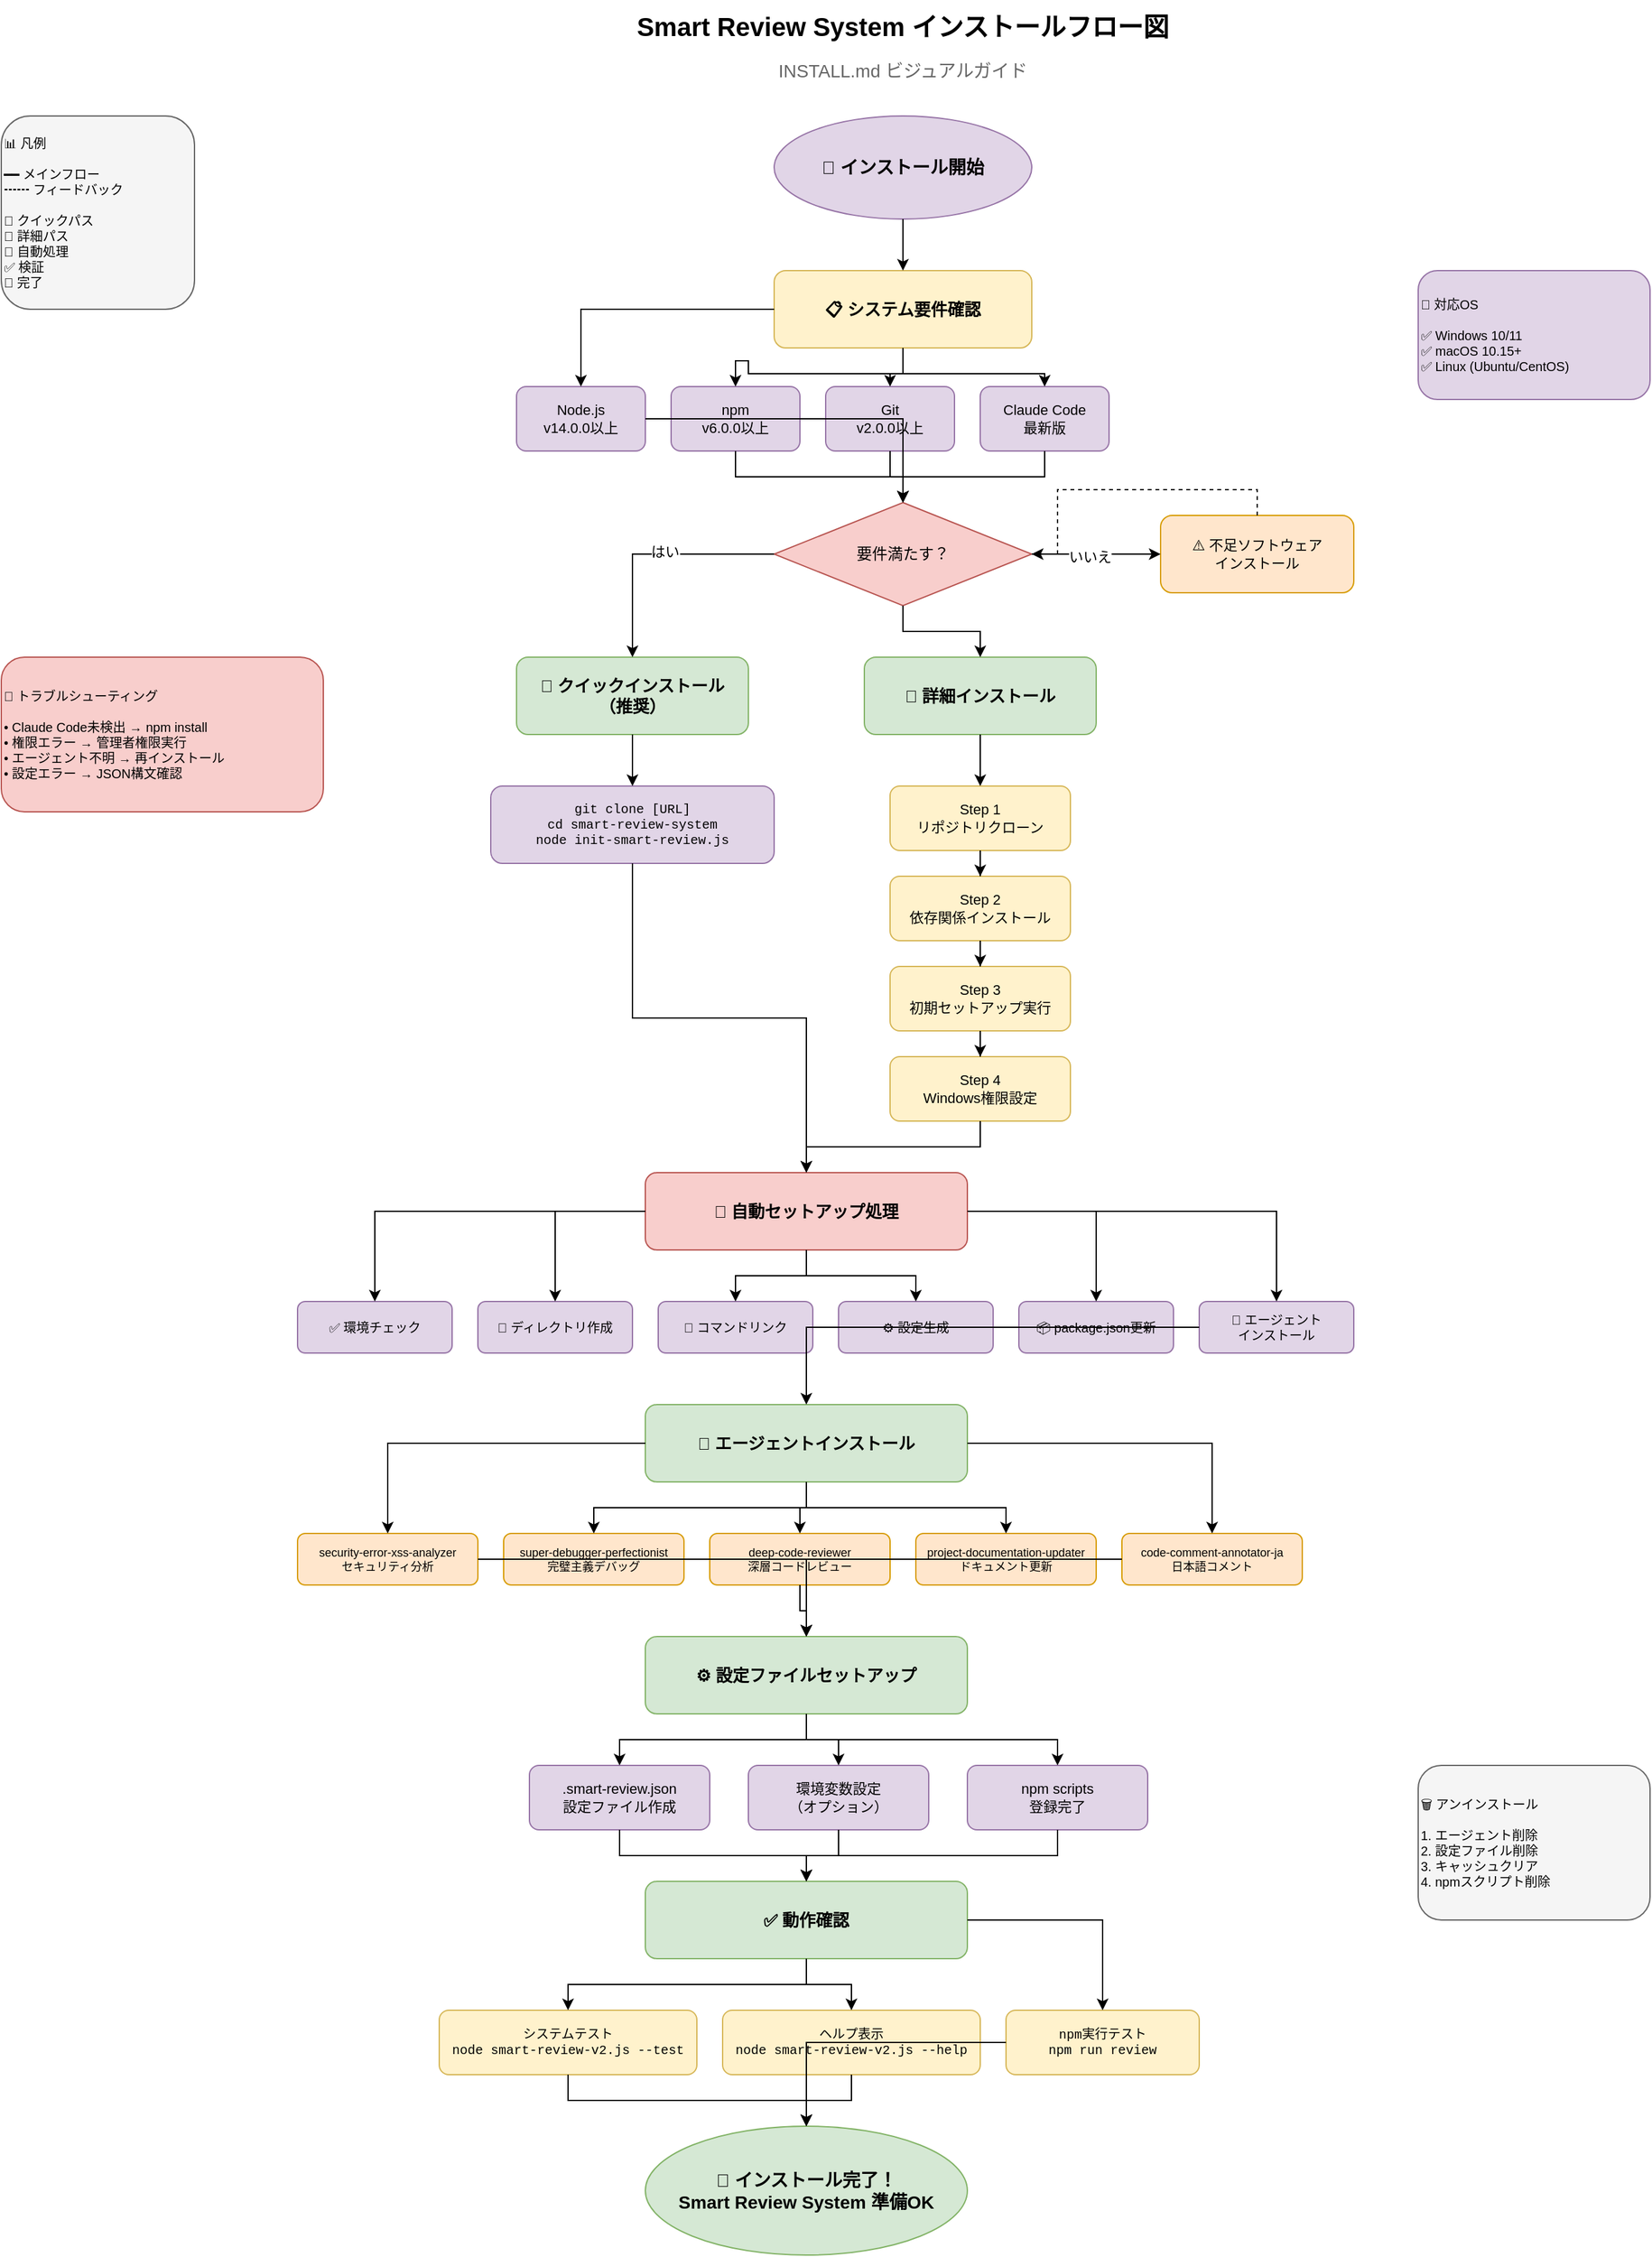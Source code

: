 <mxfile version="24.7.8" type="device">
  <diagram name="install-guide-flow" id="install-guide-flow">
    <mxGraphModel dx="1422" dy="754" grid="1" gridSize="10" guides="1" tooltips="1" connect="1" arrows="1" fold="1" page="1" pageScale="1" pageWidth="1654" pageHeight="2336" math="0" shadow="0">
      <root>
        <mxCell id="0" />
        <mxCell id="1" parent="0" />
        
        <!-- Title -->
        <mxCell id="title" value="Smart Review System インストールフロー図" style="text;html=1;align=center;verticalAlign=middle;whiteSpace=wrap;fontSize=20;fontStyle=1;fontColor=#000000" vertex="1" parent="1">
          <mxGeometry x="500" y="30" width="500" height="40" as="geometry" />
        </mxCell>
        
        <mxCell id="subtitle" value="INSTALL.md ビジュアルガイド" style="text;html=1;align=center;verticalAlign=middle;whiteSpace=wrap;fontSize=14;fontColor=#666666" vertex="1" parent="1">
          <mxGeometry x="600" y="70" width="300" height="30" as="geometry" />
        </mxCell>
        
        <!-- Start -->
        <mxCell id="start" value="🚀 インストール開始" style="ellipse;whiteSpace=wrap;html=1;fillColor=#e1d5e7;strokeColor=#9673a6;fontSize=14;fontStyle=1;fontColor=#000000" vertex="1" parent="1">
          <mxGeometry x="650" y="120" width="200" height="80" as="geometry" />
        </mxCell>
        
        <!-- System Requirements Section -->
        <mxCell id="sysreq" value="📋 システム要件確認" style="rounded=1;whiteSpace=wrap;html=1;fillColor=#fff2cc;strokeColor=#d6b656;fontSize=13;fontStyle=1;fontColor=#000000" vertex="1" parent="1">
          <mxGeometry x="650" y="240" width="200" height="60" as="geometry" />
        </mxCell>
        
        <mxCell id="reqcheck1" value="Node.js&#10;v14.0.0以上" style="rounded=1;whiteSpace=wrap;html=1;fillColor=#e1d5e7;strokeColor=#9673a6;fontSize=11;fontColor=#000000" vertex="1" parent="1">
          <mxGeometry x="450" y="330" width="100" height="50" as="geometry" />
        </mxCell>
        
        <mxCell id="reqcheck2" value="npm&#10;v6.0.0以上" style="rounded=1;whiteSpace=wrap;html=1;fillColor=#e1d5e7;strokeColor=#9673a6;fontSize=11;fontColor=#000000" vertex="1" parent="1">
          <mxGeometry x="570" y="330" width="100" height="50" as="geometry" />
        </mxCell>
        
        <mxCell id="reqcheck3" value="Git&#10;v2.0.0以上" style="rounded=1;whiteSpace=wrap;html=1;fillColor=#e1d5e7;strokeColor=#9673a6;fontSize=11;fontColor=#000000" vertex="1" parent="1">
          <mxGeometry x="690" y="330" width="100" height="50" as="geometry" />
        </mxCell>
        
        <mxCell id="reqcheck4" value="Claude Code&#10;最新版" style="rounded=1;whiteSpace=wrap;html=1;fillColor=#e1d5e7;strokeColor=#9673a6;fontSize=11;fontColor=#000000" vertex="1" parent="1">
          <mxGeometry x="810" y="330" width="100" height="50" as="geometry" />
        </mxCell>
        
        <mxCell id="reqbranch" value="要件満たす？" style="rhombus;whiteSpace=wrap;html=1;fillColor=#f8cecc;strokeColor=#b85450;fontSize=12;fontColor=#000000" vertex="1" parent="1">
          <mxGeometry x="650" y="420" width="200" height="80" as="geometry" />
        </mxCell>
        
        <mxCell id="reqinstall" value="⚠️ 不足ソフトウェア&#10;インストール" style="rounded=1;whiteSpace=wrap;html=1;fillColor=#ffe6cc;strokeColor=#d79b00;fontSize=11;fontColor=#000000" vertex="1" parent="1">
          <mxGeometry x="950" y="430" width="150" height="60" as="geometry" />
        </mxCell>
        
        <!-- Quick Install Path -->
        <mxCell id="quickpath" value="🚄 クイックインストール&#10;（推奨）" style="rounded=1;whiteSpace=wrap;html=1;fillColor=#d5e8d4;strokeColor=#82b366;fontSize=13;fontStyle=1;fontColor=#000000" vertex="1" parent="1">
          <mxGeometry x="450" y="540" width="180" height="60" as="geometry" />
        </mxCell>
        
        <mxCell id="quickcmd" value="git clone [URL]&#10;cd smart-review-system&#10;node init-smart-review.js" style="rounded=1;whiteSpace=wrap;html=1;fillColor=#e1d5e7;strokeColor=#9673a6;fontSize=10;fontFamily=Courier New;fontColor=#000000" vertex="1" parent="1">
          <mxGeometry x="430" y="640" width="220" height="60" as="geometry" />
        </mxCell>
        
        <!-- Detailed Install Path -->
        <mxCell id="detailpath" value="📝 詳細インストール" style="rounded=1;whiteSpace=wrap;html=1;fillColor=#d5e8d4;strokeColor=#82b366;fontSize=13;fontStyle=1;fontColor=#000000" vertex="1" parent="1">
          <mxGeometry x="720" y="540" width="180" height="60" as="geometry" />
        </mxCell>
        
        <mxCell id="step1" value="Step 1&#10;リポジトリクローン" style="rounded=1;whiteSpace=wrap;html=1;fillColor=#fff2cc;strokeColor=#d6b656;fontSize=11;fontColor=#000000" vertex="1" parent="1">
          <mxGeometry x="740" y="640" width="140" height="50" as="geometry" />
        </mxCell>
        
        <mxCell id="step2" value="Step 2&#10;依存関係インストール" style="rounded=1;whiteSpace=wrap;html=1;fillColor=#fff2cc;strokeColor=#d6b656;fontSize=11;fontColor=#000000" vertex="1" parent="1">
          <mxGeometry x="740" y="710" width="140" height="50" as="geometry" />
        </mxCell>
        
        <mxCell id="step3" value="Step 3&#10;初期セットアップ実行" style="rounded=1;whiteSpace=wrap;html=1;fillColor=#fff2cc;strokeColor=#d6b656;fontSize=11;fontColor=#000000" vertex="1" parent="1">
          <mxGeometry x="740" y="780" width="140" height="50" as="geometry" />
        </mxCell>
        
        <mxCell id="step4" value="Step 4&#10;Windows権限設定" style="rounded=1;whiteSpace=wrap;html=1;fillColor=#fff2cc;strokeColor=#d6b656;fontSize=11;fontColor=#000000" vertex="1" parent="1">
          <mxGeometry x="740" y="850" width="140" height="50" as="geometry" />
        </mxCell>
        
        <!-- Auto Setup Process -->
        <mxCell id="autosetup" value="🔄 自動セットアップ処理" style="rounded=1;whiteSpace=wrap;html=1;fillColor=#f8cecc;strokeColor=#b85450;fontSize=13;fontStyle=1;fontColor=#000000" vertex="1" parent="1">
          <mxGeometry x="550" y="940" width="250" height="60" as="geometry" />
        </mxCell>
        
        <mxCell id="auto1" value="✅ 環境チェック" style="rounded=1;whiteSpace=wrap;html=1;fillColor=#e1d5e7;strokeColor=#9673a6;fontSize=10;fontColor=#000000" vertex="1" parent="1">
          <mxGeometry x="280" y="1040" width="120" height="40" as="geometry" />
        </mxCell>
        
        <mxCell id="auto2" value="📁 ディレクトリ作成" style="rounded=1;whiteSpace=wrap;html=1;fillColor=#e1d5e7;strokeColor=#9673a6;fontSize=10;fontColor=#000000" vertex="1" parent="1">
          <mxGeometry x="420" y="1040" width="120" height="40" as="geometry" />
        </mxCell>
        
        <mxCell id="auto3" value="🔗 コマンドリンク" style="rounded=1;whiteSpace=wrap;html=1;fillColor=#e1d5e7;strokeColor=#9673a6;fontSize=10;fontColor=#000000" vertex="1" parent="1">
          <mxGeometry x="560" y="1040" width="120" height="40" as="geometry" />
        </mxCell>
        
        <mxCell id="auto4" value="⚙️ 設定生成" style="rounded=1;whiteSpace=wrap;html=1;fillColor=#e1d5e7;strokeColor=#9673a6;fontSize=10;fontColor=#000000" vertex="1" parent="1">
          <mxGeometry x="700" y="1040" width="120" height="40" as="geometry" />
        </mxCell>
        
        <mxCell id="auto5" value="📦 package.json更新" style="rounded=1;whiteSpace=wrap;html=1;fillColor=#e1d5e7;strokeColor=#9673a6;fontSize=10;fontColor=#000000" vertex="1" parent="1">
          <mxGeometry x="840" y="1040" width="120" height="40" as="geometry" />
        </mxCell>
        
        <mxCell id="auto6" value="🤖 エージェント&#10;インストール" style="rounded=1;whiteSpace=wrap;html=1;fillColor=#e1d5e7;strokeColor=#9673a6;fontSize=10;fontColor=#000000" vertex="1" parent="1">
          <mxGeometry x="980" y="1040" width="120" height="40" as="geometry" />
        </mxCell>
        
        <!-- Agent Installation -->
        <mxCell id="agentinstall" value="🤖 エージェントインストール" style="rounded=1;whiteSpace=wrap;html=1;fillColor=#d5e8d4;strokeColor=#82b366;fontSize=13;fontStyle=1;fontColor=#000000" vertex="1" parent="1">
          <mxGeometry x="550" y="1120" width="250" height="60" as="geometry" />
        </mxCell>
        
        <mxCell id="agent1" value="security-error-xss-analyzer&#10;セキュリティ分析" style="rounded=1;whiteSpace=wrap;html=1;fillColor=#ffe6cc;strokeColor=#d79b00;fontSize=9;fontColor=#000000" vertex="1" parent="1">
          <mxGeometry x="280" y="1220" width="140" height="40" as="geometry" />
        </mxCell>
        
        <mxCell id="agent2" value="super-debugger-perfectionist&#10;完璧主義デバッグ" style="rounded=1;whiteSpace=wrap;html=1;fillColor=#ffe6cc;strokeColor=#d79b00;fontSize=9;fontColor=#000000" vertex="1" parent="1">
          <mxGeometry x="440" y="1220" width="140" height="40" as="geometry" />
        </mxCell>
        
        <mxCell id="agent3" value="deep-code-reviewer&#10;深層コードレビュー" style="rounded=1;whiteSpace=wrap;html=1;fillColor=#ffe6cc;strokeColor=#d79b00;fontSize=9;fontColor=#000000" vertex="1" parent="1">
          <mxGeometry x="600" y="1220" width="140" height="40" as="geometry" />
        </mxCell>
        
        <mxCell id="agent4" value="project-documentation-updater&#10;ドキュメント更新" style="rounded=1;whiteSpace=wrap;html=1;fillColor=#ffe6cc;strokeColor=#d79b00;fontSize=9;fontColor=#000000" vertex="1" parent="1">
          <mxGeometry x="760" y="1220" width="140" height="40" as="geometry" />
        </mxCell>
        
        <mxCell id="agent5" value="code-comment-annotator-ja&#10;日本語コメント" style="rounded=1;whiteSpace=wrap;html=1;fillColor=#ffe6cc;strokeColor=#d79b00;fontSize=9;fontColor=#000000" vertex="1" parent="1">
          <mxGeometry x="920" y="1220" width="140" height="40" as="geometry" />
        </mxCell>
        
        <!-- Configuration -->
        <mxCell id="config" value="⚙️ 設定ファイルセットアップ" style="rounded=1;whiteSpace=wrap;html=1;fillColor=#d5e8d4;strokeColor=#82b366;fontSize=13;fontStyle=1;fontColor=#000000" vertex="1" parent="1">
          <mxGeometry x="550" y="1300" width="250" height="60" as="geometry" />
        </mxCell>
        
        <mxCell id="configfile" value=".smart-review.json&#10;設定ファイル作成" style="rounded=1;whiteSpace=wrap;html=1;fillColor=#e1d5e7;strokeColor=#9673a6;fontSize=11;fontColor=#000000" vertex="1" parent="1">
          <mxGeometry x="460" y="1400" width="140" height="50" as="geometry" />
        </mxCell>
        
        <mxCell id="envvars" value="環境変数設定&#10;（オプション）" style="rounded=1;whiteSpace=wrap;html=1;fillColor=#e1d5e7;strokeColor=#9673a6;fontSize=11;fontColor=#000000" vertex="1" parent="1">
          <mxGeometry x="630" y="1400" width="140" height="50" as="geometry" />
        </mxCell>
        
        <mxCell id="npmscripts" value="npm scripts&#10;登録完了" style="rounded=1;whiteSpace=wrap;html=1;fillColor=#e1d5e7;strokeColor=#9673a6;fontSize=11;fontColor=#000000" vertex="1" parent="1">
          <mxGeometry x="800" y="1400" width="140" height="50" as="geometry" />
        </mxCell>
        
        <!-- Verification -->
        <mxCell id="verify" value="✅ 動作確認" style="rounded=1;whiteSpace=wrap;html=1;fillColor=#d5e8d4;strokeColor=#82b366;fontSize=13;fontStyle=1;fontColor=#000000" vertex="1" parent="1">
          <mxGeometry x="550" y="1490" width="250" height="60" as="geometry" />
        </mxCell>
        
        <mxCell id="verifytest" value="システムテスト&#10;node smart-review-v2.js --test" style="rounded=1;whiteSpace=wrap;html=1;fillColor=#fff2cc;strokeColor=#d6b656;fontSize=10;fontFamily=Courier New;fontColor=#000000" vertex="1" parent="1">
          <mxGeometry x="390" y="1590" width="200" height="50" as="geometry" />
        </mxCell>
        
        <mxCell id="verifyhelp" value="ヘルプ表示&#10;node smart-review-v2.js --help" style="rounded=1;whiteSpace=wrap;html=1;fillColor=#fff2cc;strokeColor=#d6b656;fontSize=10;fontFamily=Courier New;fontColor=#000000" vertex="1" parent="1">
          <mxGeometry x="610" y="1590" width="200" height="50" as="geometry" />
        </mxCell>
        
        <mxCell id="verifynpm" value="npm実行テスト&#10;npm run review" style="rounded=1;whiteSpace=wrap;html=1;fillColor=#fff2cc;strokeColor=#d6b656;fontSize=10;fontFamily=Courier New;fontColor=#000000" vertex="1" parent="1">
          <mxGeometry x="830" y="1590" width="150" height="50" as="geometry" />
        </mxCell>
        
        <!-- Success -->
        <mxCell id="success" value="🎉 インストール完了！&#10;Smart Review System 準備OK" style="ellipse;whiteSpace=wrap;html=1;fillColor=#d5e8d4;strokeColor=#82b366;fontSize=14;fontStyle=1;fontColor=#000000" vertex="1" parent="1">
          <mxGeometry x="550" y="1680" width="250" height="100" as="geometry" />
        </mxCell>
        
        <!-- Troubleshooting Box -->
        <mxCell id="troubleshoot" value="🔧 トラブルシューティング&#10;&#10;• Claude Code未検出 → npm install&#10;• 権限エラー → 管理者権限実行&#10;• エージェント不明 → 再インストール&#10;• 設定エラー → JSON構文確認" style="rounded=1;whiteSpace=wrap;html=1;fillColor=#f8cecc;strokeColor=#b85450;fontSize=10;align=left;fontColor=#000000" vertex="1" parent="1">
          <mxGeometry x="50" y="540" width="250" height="120" as="geometry" />
        </mxCell>
        
        <!-- OS Support Box -->
        <mxCell id="osbox" value="📱 対応OS&#10;&#10;✅ Windows 10/11&#10;✅ macOS 10.15+&#10;✅ Linux (Ubuntu/CentOS)" style="rounded=1;whiteSpace=wrap;html=1;fillColor=#e1d5e7;strokeColor=#9673a6;fontSize=10;align=left;fontColor=#000000" vertex="1" parent="1">
          <mxGeometry x="1150" y="240" width="180" height="100" as="geometry" />
        </mxCell>
        
        <!-- Uninstall Box -->
        <mxCell id="uninstall" value="🗑️ アンインストール&#10;&#10;1. エージェント削除&#10;2. 設定ファイル削除&#10;3. キャッシュクリア&#10;4. npmスクリプト削除" style="rounded=1;whiteSpace=wrap;html=1;fillColor=#f5f5f5;strokeColor=#666666;fontSize=10;align=left;fontColor=#000000" vertex="1" parent="1">
          <mxGeometry x="1150" y="1400" width="180" height="120" as="geometry" />
        </mxCell>
        
        <!-- Main Flow Arrows -->
        <mxCell id="arrow1" style="edgeStyle=orthogonalEdgeStyle;rounded=0;orthogonalLoop=1;jettySize=auto;html=1;strokeColor=#000000" edge="1" parent="1" source="start" target="sysreq">
          <mxGeometry relative="1" as="geometry" />
        </mxCell>
        
        <mxCell id="arrow2" style="edgeStyle=orthogonalEdgeStyle;rounded=0;orthogonalLoop=1;jettySize=auto;html=1;strokeColor=#000000" edge="1" parent="1" source="sysreq" target="reqcheck1">
          <mxGeometry relative="1" as="geometry" />
        </mxCell>
        
        <mxCell id="arrow3" style="edgeStyle=orthogonalEdgeStyle;rounded=0;orthogonalLoop=1;jettySize=auto;html=1;strokeColor=#000000" edge="1" parent="1" source="sysreq" target="reqcheck2">
          <mxGeometry relative="1" as="geometry" />
        </mxCell>
        
        <mxCell id="arrow4" style="edgeStyle=orthogonalEdgeStyle;rounded=0;orthogonalLoop=1;jettySize=auto;html=1;strokeColor=#000000" edge="1" parent="1" source="sysreq" target="reqcheck3">
          <mxGeometry relative="1" as="geometry" />
        </mxCell>
        
        <mxCell id="arrow5" style="edgeStyle=orthogonalEdgeStyle;rounded=0;orthogonalLoop=1;jettySize=auto;html=1;strokeColor=#000000" edge="1" parent="1" source="sysreq" target="reqcheck4">
          <mxGeometry relative="1" as="geometry" />
        </mxCell>
        
        <mxCell id="arrow6" style="edgeStyle=orthogonalEdgeStyle;rounded=0;orthogonalLoop=1;jettySize=auto;html=1;strokeColor=#000000" edge="1" parent="1" source="reqcheck1" target="reqbranch">
          <mxGeometry relative="1" as="geometry" />
        </mxCell>
        
        <mxCell id="arrow7" style="edgeStyle=orthogonalEdgeStyle;rounded=0;orthogonalLoop=1;jettySize=auto;html=1;strokeColor=#000000" edge="1" parent="1" source="reqcheck2" target="reqbranch">
          <mxGeometry relative="1" as="geometry" />
        </mxCell>
        
        <mxCell id="arrow8" style="edgeStyle=orthogonalEdgeStyle;rounded=0;orthogonalLoop=1;jettySize=auto;html=1;strokeColor=#000000" edge="1" parent="1" source="reqcheck3" target="reqbranch">
          <mxGeometry relative="1" as="geometry" />
        </mxCell>
        
        <mxCell id="arrow9" style="edgeStyle=orthogonalEdgeStyle;rounded=0;orthogonalLoop=1;jettySize=auto;html=1;strokeColor=#000000" edge="1" parent="1" source="reqcheck4" target="reqbranch">
          <mxGeometry relative="1" as="geometry" />
        </mxCell>
        
        <mxCell id="arrow10" style="edgeStyle=orthogonalEdgeStyle;rounded=0;orthogonalLoop=1;jettySize=auto;html=1;strokeColor=#000000" edge="1" parent="1" source="reqbranch" target="reqinstall">
          <mxGeometry relative="1" as="geometry" />
        </mxCell>
        <mxCell id="arrow10label" value="いいえ" style="edgeLabel;html=1;align=center;verticalAlign=middle;resizable=0;points=[];fontColor=#000000" vertex="1" connectable="0" parent="arrow10">
          <mxGeometry x="-0.1" y="-2" relative="1" as="geometry">
            <mxPoint as="offset" />
          </mxGeometry>
        </mxCell>
        
        <mxCell id="arrow11" style="edgeStyle=orthogonalEdgeStyle;rounded=0;orthogonalLoop=1;jettySize=auto;html=1;strokeColor=#000000" edge="1" parent="1" source="reqbranch" target="quickpath">
          <mxGeometry relative="1" as="geometry" />
        </mxCell>
        <mxCell id="arrow11label" value="はい" style="edgeLabel;html=1;align=center;verticalAlign=middle;resizable=0;points=[];fontColor=#000000" vertex="1" connectable="0" parent="arrow11">
          <mxGeometry x="-0.1" y="-2" relative="1" as="geometry">
            <mxPoint as="offset" />
          </mxGeometry>
        </mxCell>
        
        <mxCell id="arrow12" style="edgeStyle=orthogonalEdgeStyle;rounded=0;orthogonalLoop=1;jettySize=auto;html=1;strokeColor=#000000" edge="1" parent="1" source="reqbranch" target="detailpath">
          <mxGeometry relative="1" as="geometry" />
        </mxCell>
        
        <mxCell id="arrow13" style="edgeStyle=orthogonalEdgeStyle;rounded=0;orthogonalLoop=1;jettySize=auto;html=1;strokeColor=#000000" edge="1" parent="1" source="quickpath" target="quickcmd">
          <mxGeometry relative="1" as="geometry" />
        </mxCell>
        
        <mxCell id="arrow14" style="edgeStyle=orthogonalEdgeStyle;rounded=0;orthogonalLoop=1;jettySize=auto;html=1;strokeColor=#000000" edge="1" parent="1" source="detailpath" target="step1">
          <mxGeometry relative="1" as="geometry" />
        </mxCell>
        
        <mxCell id="arrow15" style="edgeStyle=orthogonalEdgeStyle;rounded=0;orthogonalLoop=1;jettySize=auto;html=1;strokeColor=#000000" edge="1" parent="1" source="step1" target="step2">
          <mxGeometry relative="1" as="geometry" />
        </mxCell>
        
        <mxCell id="arrow16" style="edgeStyle=orthogonalEdgeStyle;rounded=0;orthogonalLoop=1;jettySize=auto;html=1;strokeColor=#000000" edge="1" parent="1" source="step2" target="step3">
          <mxGeometry relative="1" as="geometry" />
        </mxCell>
        
        <mxCell id="arrow17" style="edgeStyle=orthogonalEdgeStyle;rounded=0;orthogonalLoop=1;jettySize=auto;html=1;strokeColor=#000000" edge="1" parent="1" source="step3" target="step4">
          <mxGeometry relative="1" as="geometry" />
        </mxCell>
        
        <mxCell id="arrow18" style="edgeStyle=orthogonalEdgeStyle;rounded=0;orthogonalLoop=1;jettySize=auto;html=1;strokeColor=#000000" edge="1" parent="1" source="quickcmd" target="autosetup">
          <mxGeometry relative="1" as="geometry" />
        </mxCell>
        
        <mxCell id="arrow19" style="edgeStyle=orthogonalEdgeStyle;rounded=0;orthogonalLoop=1;jettySize=auto;html=1;strokeColor=#000000" edge="1" parent="1" source="step4" target="autosetup">
          <mxGeometry relative="1" as="geometry" />
        </mxCell>
        
        <mxCell id="arrow20" style="edgeStyle=orthogonalEdgeStyle;rounded=0;orthogonalLoop=1;jettySize=auto;html=1;strokeColor=#000000" edge="1" parent="1" source="autosetup" target="auto1">
          <mxGeometry relative="1" as="geometry" />
        </mxCell>
        
        <mxCell id="arrow21" style="edgeStyle=orthogonalEdgeStyle;rounded=0;orthogonalLoop=1;jettySize=auto;html=1;strokeColor=#000000" edge="1" parent="1" source="autosetup" target="auto2">
          <mxGeometry relative="1" as="geometry" />
        </mxCell>
        
        <mxCell id="arrow22" style="edgeStyle=orthogonalEdgeStyle;rounded=0;orthogonalLoop=1;jettySize=auto;html=1;strokeColor=#000000" edge="1" parent="1" source="autosetup" target="auto3">
          <mxGeometry relative="1" as="geometry" />
        </mxCell>
        
        <mxCell id="arrow23" style="edgeStyle=orthogonalEdgeStyle;rounded=0;orthogonalLoop=1;jettySize=auto;html=1;strokeColor=#000000" edge="1" parent="1" source="autosetup" target="auto4">
          <mxGeometry relative="1" as="geometry" />
        </mxCell>
        
        <mxCell id="arrow24" style="edgeStyle=orthogonalEdgeStyle;rounded=0;orthogonalLoop=1;jettySize=auto;html=1;strokeColor=#000000" edge="1" parent="1" source="autosetup" target="auto5">
          <mxGeometry relative="1" as="geometry" />
        </mxCell>
        
        <mxCell id="arrow25" style="edgeStyle=orthogonalEdgeStyle;rounded=0;orthogonalLoop=1;jettySize=auto;html=1;strokeColor=#000000" edge="1" parent="1" source="autosetup" target="auto6">
          <mxGeometry relative="1" as="geometry" />
        </mxCell>
        
        <mxCell id="arrow26" style="edgeStyle=orthogonalEdgeStyle;rounded=0;orthogonalLoop=1;jettySize=auto;html=1;strokeColor=#000000" edge="1" parent="1" source="auto6" target="agentinstall">
          <mxGeometry relative="1" as="geometry" />
        </mxCell>
        
        <mxCell id="arrow27" style="edgeStyle=orthogonalEdgeStyle;rounded=0;orthogonalLoop=1;jettySize=auto;html=1;strokeColor=#000000" edge="1" parent="1" source="agentinstall" target="agent1">
          <mxGeometry relative="1" as="geometry" />
        </mxCell>
        
        <mxCell id="arrow28" style="edgeStyle=orthogonalEdgeStyle;rounded=0;orthogonalLoop=1;jettySize=auto;html=1;strokeColor=#000000" edge="1" parent="1" source="agentinstall" target="agent2">
          <mxGeometry relative="1" as="geometry" />
        </mxCell>
        
        <mxCell id="arrow29" style="edgeStyle=orthogonalEdgeStyle;rounded=0;orthogonalLoop=1;jettySize=auto;html=1;strokeColor=#000000" edge="1" parent="1" source="agentinstall" target="agent3">
          <mxGeometry relative="1" as="geometry" />
        </mxCell>
        
        <mxCell id="arrow30" style="edgeStyle=orthogonalEdgeStyle;rounded=0;orthogonalLoop=1;jettySize=auto;html=1;strokeColor=#000000" edge="1" parent="1" source="agentinstall" target="agent4">
          <mxGeometry relative="1" as="geometry" />
        </mxCell>
        
        <mxCell id="arrow31" style="edgeStyle=orthogonalEdgeStyle;rounded=0;orthogonalLoop=1;jettySize=auto;html=1;strokeColor=#000000" edge="1" parent="1" source="agentinstall" target="agent5">
          <mxGeometry relative="1" as="geometry" />
        </mxCell>
        
        <mxCell id="arrow32" style="edgeStyle=orthogonalEdgeStyle;rounded=0;orthogonalLoop=1;jettySize=auto;html=1;strokeColor=#000000" edge="1" parent="1" source="agent1" target="config">
          <mxGeometry relative="1" as="geometry" />
        </mxCell>
        
        <mxCell id="arrow33" style="edgeStyle=orthogonalEdgeStyle;rounded=0;orthogonalLoop=1;jettySize=auto;html=1;strokeColor=#000000" edge="1" parent="1" source="agent3" target="config">
          <mxGeometry relative="1" as="geometry" />
        </mxCell>
        
        <mxCell id="arrow34" style="edgeStyle=orthogonalEdgeStyle;rounded=0;orthogonalLoop=1;jettySize=auto;html=1;strokeColor=#000000" edge="1" parent="1" source="agent5" target="config">
          <mxGeometry relative="1" as="geometry" />
        </mxCell>
        
        <mxCell id="arrow35" style="edgeStyle=orthogonalEdgeStyle;rounded=0;orthogonalLoop=1;jettySize=auto;html=1;strokeColor=#000000" edge="1" parent="1" source="config" target="configfile">
          <mxGeometry relative="1" as="geometry" />
        </mxCell>
        
        <mxCell id="arrow36" style="edgeStyle=orthogonalEdgeStyle;rounded=0;orthogonalLoop=1;jettySize=auto;html=1;strokeColor=#000000" edge="1" parent="1" source="config" target="envvars">
          <mxGeometry relative="1" as="geometry" />
        </mxCell>
        
        <mxCell id="arrow37" style="edgeStyle=orthogonalEdgeStyle;rounded=0;orthogonalLoop=1;jettySize=auto;html=1;strokeColor=#000000" edge="1" parent="1" source="config" target="npmscripts">
          <mxGeometry relative="1" as="geometry" />
        </mxCell>
        
        <mxCell id="arrow38" style="edgeStyle=orthogonalEdgeStyle;rounded=0;orthogonalLoop=1;jettySize=auto;html=1;strokeColor=#000000" edge="1" parent="1" source="configfile" target="verify">
          <mxGeometry relative="1" as="geometry" />
        </mxCell>
        
        <mxCell id="arrow39" style="edgeStyle=orthogonalEdgeStyle;rounded=0;orthogonalLoop=1;jettySize=auto;html=1;strokeColor=#000000" edge="1" parent="1" source="envvars" target="verify">
          <mxGeometry relative="1" as="geometry" />
        </mxCell>
        
        <mxCell id="arrow40" style="edgeStyle=orthogonalEdgeStyle;rounded=0;orthogonalLoop=1;jettySize=auto;html=1;strokeColor=#000000" edge="1" parent="1" source="npmscripts" target="verify">
          <mxGeometry relative="1" as="geometry" />
        </mxCell>
        
        <mxCell id="arrow41" style="edgeStyle=orthogonalEdgeStyle;rounded=0;orthogonalLoop=1;jettySize=auto;html=1;strokeColor=#000000" edge="1" parent="1" source="verify" target="verifytest">
          <mxGeometry relative="1" as="geometry" />
        </mxCell>
        
        <mxCell id="arrow42" style="edgeStyle=orthogonalEdgeStyle;rounded=0;orthogonalLoop=1;jettySize=auto;html=1;strokeColor=#000000" edge="1" parent="1" source="verify" target="verifyhelp">
          <mxGeometry relative="1" as="geometry" />
        </mxCell>
        
        <mxCell id="arrow43" style="edgeStyle=orthogonalEdgeStyle;rounded=0;orthogonalLoop=1;jettySize=auto;html=1;strokeColor=#000000" edge="1" parent="1" source="verify" target="verifynpm">
          <mxGeometry relative="1" as="geometry" />
        </mxCell>
        
        <mxCell id="arrow44" style="edgeStyle=orthogonalEdgeStyle;rounded=0;orthogonalLoop=1;jettySize=auto;html=1;strokeColor=#000000" edge="1" parent="1" source="verifytest" target="success">
          <mxGeometry relative="1" as="geometry" />
        </mxCell>
        
        <mxCell id="arrow45" style="edgeStyle=orthogonalEdgeStyle;rounded=0;orthogonalLoop=1;jettySize=auto;html=1;strokeColor=#000000" edge="1" parent="1" source="verifyhelp" target="success">
          <mxGeometry relative="1" as="geometry" />
        </mxCell>
        
        <mxCell id="arrow46" style="edgeStyle=orthogonalEdgeStyle;rounded=0;orthogonalLoop=1;jettySize=auto;html=1;strokeColor=#000000" edge="1" parent="1" source="verifynpm" target="success">
          <mxGeometry relative="1" as="geometry" />
        </mxCell>
        
        <!-- Back Arrow from reqinstall -->
        <mxCell id="arrow47" style="edgeStyle=orthogonalEdgeStyle;rounded=0;orthogonalLoop=1;jettySize=auto;html=1;strokeColor=#000000;dashed=1" edge="1" parent="1" source="reqinstall" target="reqbranch">
          <mxGeometry relative="1" as="geometry">
            <Array as="points">
              <mxPoint x="1025" y="410" />
              <mxPoint x="870" y="410" />
              <mxPoint x="870" y="460" />
            </Array>
          </mxGeometry>
        </mxCell>
        
        <!-- Legend -->
        <mxCell id="legend" value="📊 凡例&#10;&#10;━━ メインフロー&#10;┅┅ フィードバック&#10;&#10;🚄 クイックパス&#10;📝 詳細パス&#10;🔄 自動処理&#10;✅ 検証&#10;🎉 完了" style="rounded=1;whiteSpace=wrap;html=1;fillColor=#f5f5f5;strokeColor=#666666;fontSize=10;align=left;fontColor=#000000" vertex="1" parent="1">
          <mxGeometry x="50" y="120" width="150" height="150" as="geometry" />
        </mxCell>
        
      </root>
    </mxGraphModel>
  </diagram>
</mxfile>